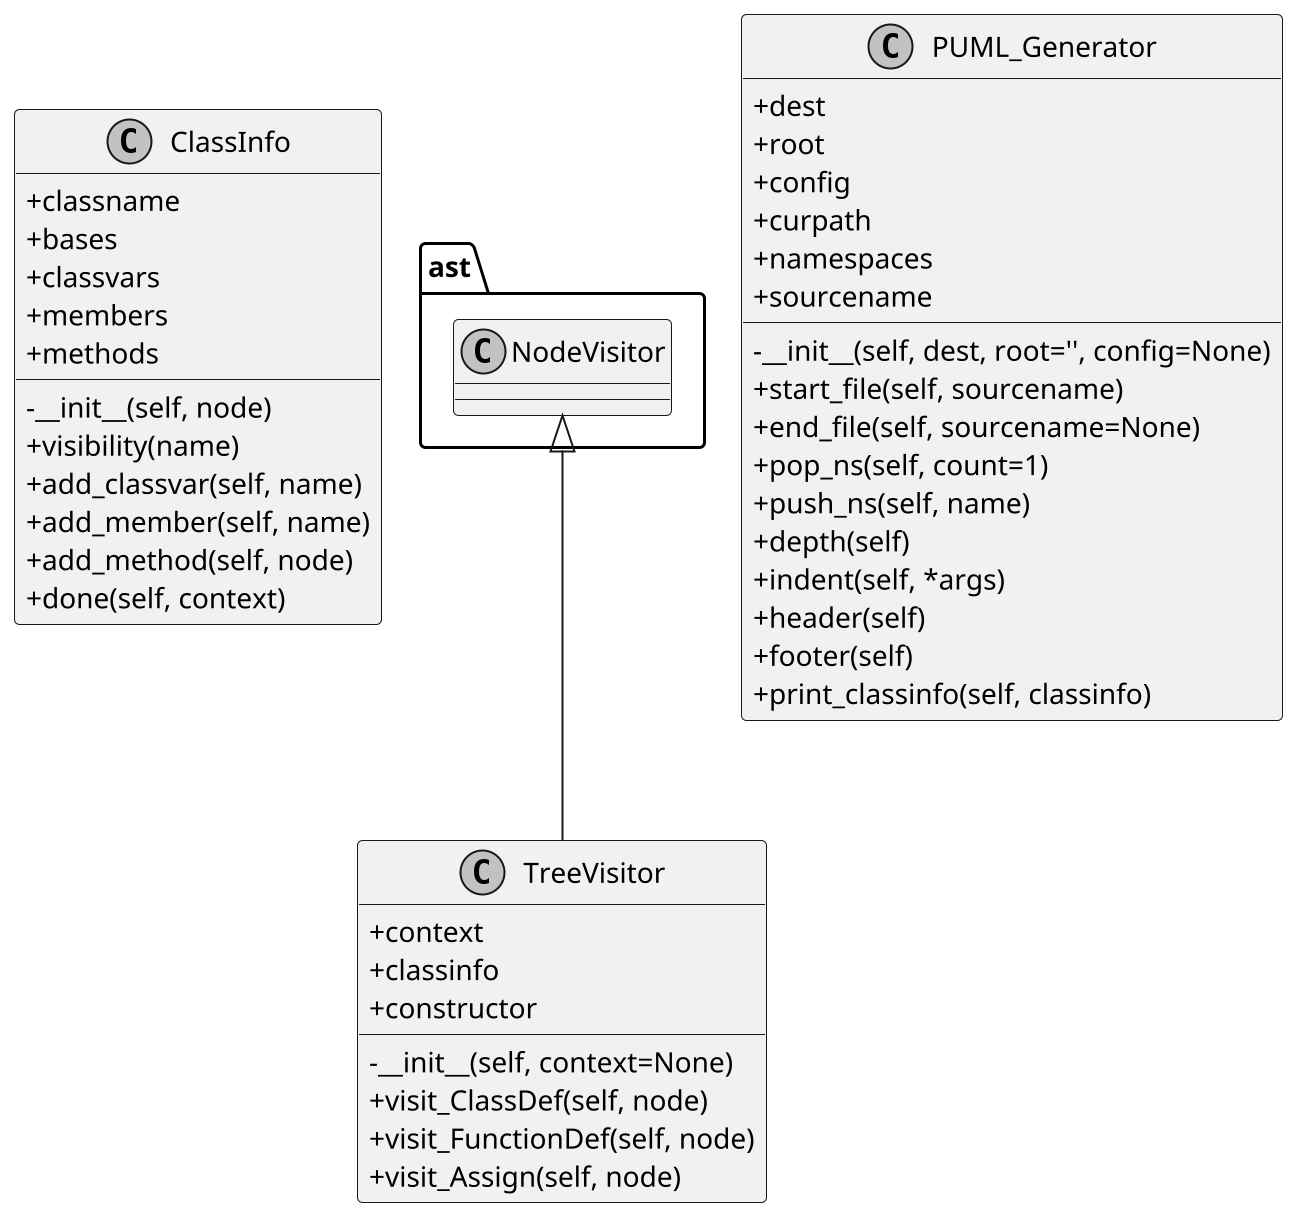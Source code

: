 @startuml
skinparam monochrome true
skinparam classAttributeIconSize 0
scale 2

class ClassInfo {
  +classname
  +bases
  +classvars
  +members
  +methods
  -__init__(self, node)
  +visibility(name)
  +add_classvar(self, name)
  +add_member(self, name)
  +add_method(self, node)
  +done(self, context)
}

ast.NodeVisitor <|-- TreeVisitor
class TreeVisitor {
  +context
  +classinfo
  +constructor
  -__init__(self, context=None)
  +visit_ClassDef(self, node)
  +visit_FunctionDef(self, node)
  +visit_Assign(self, node)
}

class PUML_Generator {
  +dest
  +root
  +config
  +curpath
  +namespaces
  +sourcename
  -__init__(self, dest, root='', config=None)
  +start_file(self, sourcename)
  +end_file(self, sourcename=None)
  +pop_ns(self, count=1)
  +push_ns(self, name)
  +depth(self)
  +indent(self, *args)
  +header(self)
  +footer(self)
  +print_classinfo(self, classinfo)
}

' customizable epilog
' here you may add notes and associations

@enduml

